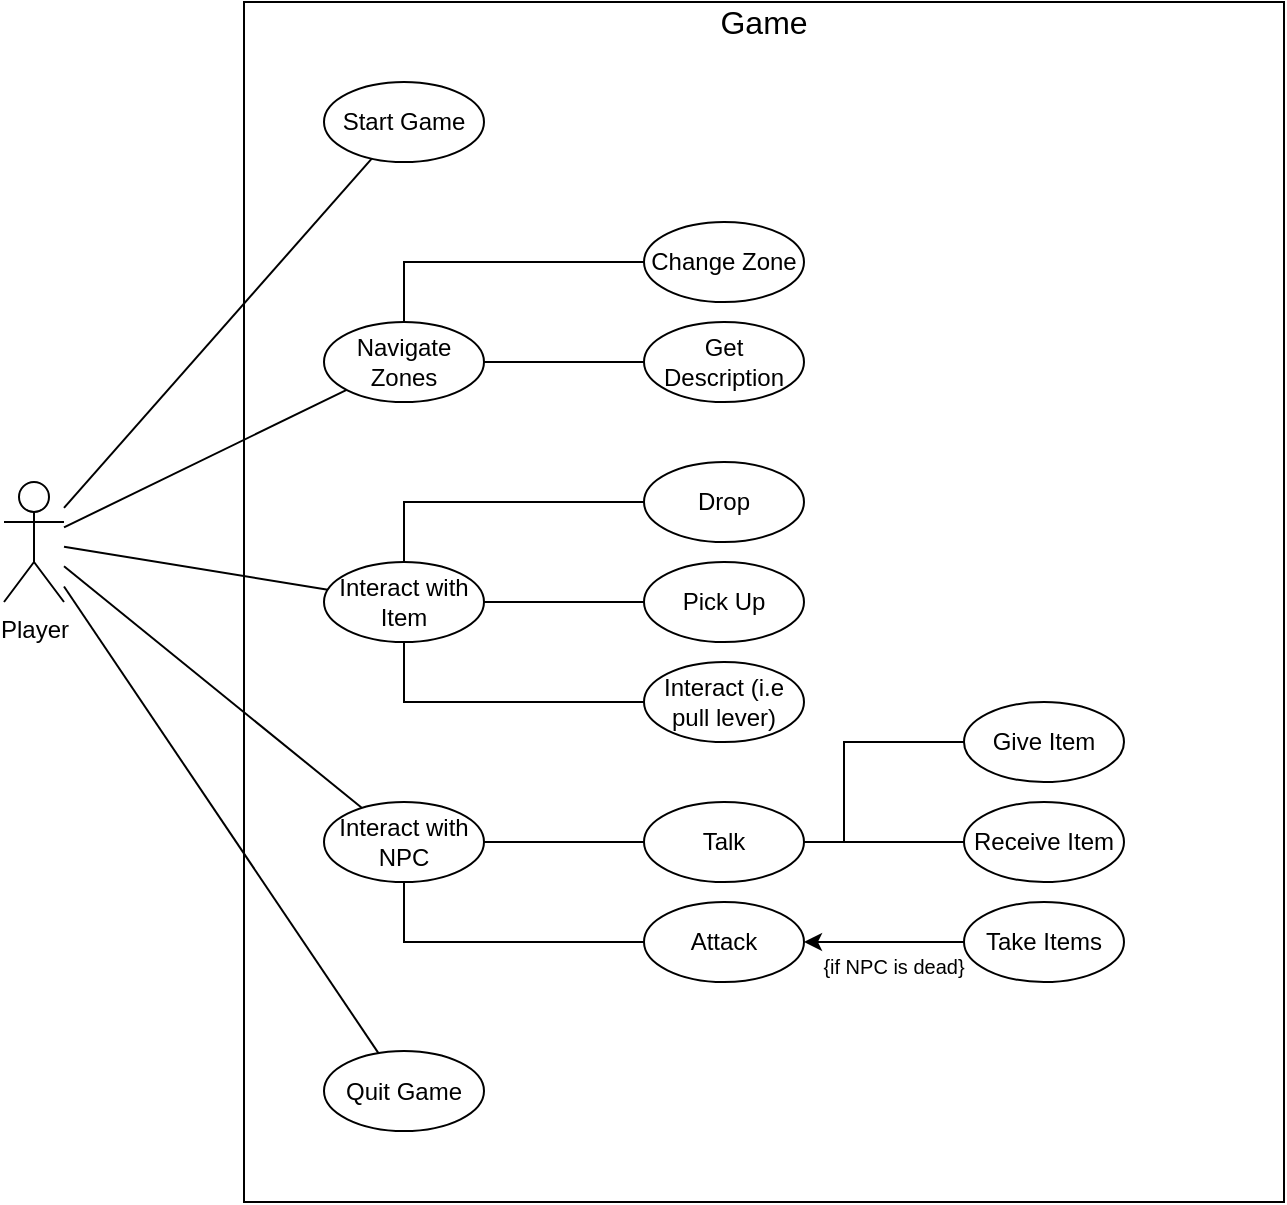 <mxfile version="12.6.5" type="github" pages="3">
  <diagram id="C5RBs43oDa-KdzZeNtuy" name="Use-Case">
    <mxGraphModel dx="1360" dy="834" grid="1" gridSize="10" guides="1" tooltips="1" connect="1" arrows="1" fold="1" page="1" pageScale="1" pageWidth="827" pageHeight="1169" math="0" shadow="0">
      <root>
        <mxCell id="WIyWlLk6GJQsqaUBKTNV-0"/>
        <mxCell id="WIyWlLk6GJQsqaUBKTNV-1" parent="WIyWlLk6GJQsqaUBKTNV-0"/>
        <mxCell id="GEu1YzyEF7eNZb3y68F2-0" value="Player&lt;br&gt;" style="shape=umlActor;verticalLabelPosition=bottom;labelBackgroundColor=#ffffff;verticalAlign=top;html=1;outlineConnect=0;" parent="WIyWlLk6GJQsqaUBKTNV-1" vertex="1">
          <mxGeometry x="40" y="280" width="30" height="60" as="geometry"/>
        </mxCell>
        <mxCell id="GEu1YzyEF7eNZb3y68F2-1" value="" style="rounded=0;whiteSpace=wrap;html=1;fillColor=none;" parent="WIyWlLk6GJQsqaUBKTNV-1" vertex="1">
          <mxGeometry x="160" y="40" width="520" height="600" as="geometry"/>
        </mxCell>
        <mxCell id="GEu1YzyEF7eNZb3y68F2-2" value="Game" style="text;html=1;strokeColor=none;fillColor=none;align=center;verticalAlign=middle;whiteSpace=wrap;rounded=0;fontSize=16;" parent="WIyWlLk6GJQsqaUBKTNV-1" vertex="1">
          <mxGeometry x="400" y="40" width="40" height="20" as="geometry"/>
        </mxCell>
        <mxCell id="GEu1YzyEF7eNZb3y68F2-3" value="Start Game" style="ellipse;whiteSpace=wrap;html=1;" parent="WIyWlLk6GJQsqaUBKTNV-1" vertex="1">
          <mxGeometry x="200" y="80" width="80" height="40" as="geometry"/>
        </mxCell>
        <mxCell id="GEu1YzyEF7eNZb3y68F2-33" style="edgeStyle=orthogonalEdgeStyle;rounded=0;orthogonalLoop=1;jettySize=auto;html=1;fontSize=16;endArrow=none;endFill=0;" parent="WIyWlLk6GJQsqaUBKTNV-1" source="GEu1YzyEF7eNZb3y68F2-4" target="GEu1YzyEF7eNZb3y68F2-31" edge="1">
          <mxGeometry relative="1" as="geometry">
            <Array as="points">
              <mxPoint x="460" y="460"/>
              <mxPoint x="460" y="410"/>
            </Array>
          </mxGeometry>
        </mxCell>
        <mxCell id="GEu1YzyEF7eNZb3y68F2-35" style="edgeStyle=orthogonalEdgeStyle;rounded=0;orthogonalLoop=1;jettySize=auto;html=1;fontSize=16;endArrow=none;endFill=0;" parent="WIyWlLk6GJQsqaUBKTNV-1" source="GEu1YzyEF7eNZb3y68F2-4" target="GEu1YzyEF7eNZb3y68F2-30" edge="1">
          <mxGeometry relative="1" as="geometry"/>
        </mxCell>
        <mxCell id="GEu1YzyEF7eNZb3y68F2-4" value="Talk" style="ellipse;whiteSpace=wrap;html=1;" parent="WIyWlLk6GJQsqaUBKTNV-1" vertex="1">
          <mxGeometry x="360" y="440" width="80" height="40" as="geometry"/>
        </mxCell>
        <mxCell id="GEu1YzyEF7eNZb3y68F2-16" style="edgeStyle=orthogonalEdgeStyle;rounded=0;orthogonalLoop=1;jettySize=auto;html=1;fontSize=16;endArrow=none;endFill=0;" parent="WIyWlLk6GJQsqaUBKTNV-1" source="GEu1YzyEF7eNZb3y68F2-5" target="GEu1YzyEF7eNZb3y68F2-14" edge="1">
          <mxGeometry relative="1" as="geometry">
            <Array as="points">
              <mxPoint x="240" y="290"/>
            </Array>
          </mxGeometry>
        </mxCell>
        <mxCell id="GEu1YzyEF7eNZb3y68F2-17" style="edgeStyle=orthogonalEdgeStyle;rounded=0;orthogonalLoop=1;jettySize=auto;html=1;fontSize=16;endArrow=none;endFill=0;" parent="WIyWlLk6GJQsqaUBKTNV-1" source="GEu1YzyEF7eNZb3y68F2-5" target="GEu1YzyEF7eNZb3y68F2-13" edge="1">
          <mxGeometry relative="1" as="geometry"/>
        </mxCell>
        <mxCell id="GEu1YzyEF7eNZb3y68F2-18" style="edgeStyle=orthogonalEdgeStyle;rounded=0;orthogonalLoop=1;jettySize=auto;html=1;fontSize=16;endArrow=none;endFill=0;" parent="WIyWlLk6GJQsqaUBKTNV-1" source="GEu1YzyEF7eNZb3y68F2-5" target="GEu1YzyEF7eNZb3y68F2-15" edge="1">
          <mxGeometry relative="1" as="geometry">
            <Array as="points">
              <mxPoint x="240" y="390"/>
            </Array>
          </mxGeometry>
        </mxCell>
        <mxCell id="GEu1YzyEF7eNZb3y68F2-5" value="Interact with Item" style="ellipse;whiteSpace=wrap;html=1;" parent="WIyWlLk6GJQsqaUBKTNV-1" vertex="1">
          <mxGeometry x="200" y="320" width="80" height="40" as="geometry"/>
        </mxCell>
        <mxCell id="GEu1YzyEF7eNZb3y68F2-23" style="edgeStyle=orthogonalEdgeStyle;rounded=0;orthogonalLoop=1;jettySize=auto;html=1;fontSize=16;endArrow=none;endFill=0;" parent="WIyWlLk6GJQsqaUBKTNV-1" source="GEu1YzyEF7eNZb3y68F2-6" target="GEu1YzyEF7eNZb3y68F2-20" edge="1">
          <mxGeometry relative="1" as="geometry">
            <Array as="points">
              <mxPoint x="240" y="170"/>
            </Array>
          </mxGeometry>
        </mxCell>
        <mxCell id="GEu1YzyEF7eNZb3y68F2-24" style="edgeStyle=orthogonalEdgeStyle;rounded=0;orthogonalLoop=1;jettySize=auto;html=1;fontSize=16;endArrow=none;endFill=0;" parent="WIyWlLk6GJQsqaUBKTNV-1" source="GEu1YzyEF7eNZb3y68F2-6" target="GEu1YzyEF7eNZb3y68F2-19" edge="1">
          <mxGeometry relative="1" as="geometry"/>
        </mxCell>
        <mxCell id="GEu1YzyEF7eNZb3y68F2-6" value="Navigate Zones" style="ellipse;whiteSpace=wrap;html=1;" parent="WIyWlLk6GJQsqaUBKTNV-1" vertex="1">
          <mxGeometry x="200" y="200" width="80" height="40" as="geometry"/>
        </mxCell>
        <mxCell id="GEu1YzyEF7eNZb3y68F2-10" style="edgeStyle=orthogonalEdgeStyle;rounded=0;orthogonalLoop=1;jettySize=auto;html=1;fontSize=16;endArrow=none;endFill=0;" parent="WIyWlLk6GJQsqaUBKTNV-1" source="GEu1YzyEF7eNZb3y68F2-7" target="GEu1YzyEF7eNZb3y68F2-9" edge="1">
          <mxGeometry relative="1" as="geometry">
            <Array as="points">
              <mxPoint x="240" y="510"/>
            </Array>
          </mxGeometry>
        </mxCell>
        <mxCell id="GEu1YzyEF7eNZb3y68F2-11" style="edgeStyle=orthogonalEdgeStyle;rounded=0;orthogonalLoop=1;jettySize=auto;html=1;fontSize=16;endArrow=none;endFill=0;" parent="WIyWlLk6GJQsqaUBKTNV-1" source="GEu1YzyEF7eNZb3y68F2-7" target="GEu1YzyEF7eNZb3y68F2-4" edge="1">
          <mxGeometry relative="1" as="geometry"/>
        </mxCell>
        <mxCell id="GEu1YzyEF7eNZb3y68F2-7" value="Interact with NPC" style="ellipse;whiteSpace=wrap;html=1;" parent="WIyWlLk6GJQsqaUBKTNV-1" vertex="1">
          <mxGeometry x="200" y="440" width="80" height="40" as="geometry"/>
        </mxCell>
        <mxCell id="GEu1YzyEF7eNZb3y68F2-8" value="Quit Game" style="ellipse;whiteSpace=wrap;html=1;" parent="WIyWlLk6GJQsqaUBKTNV-1" vertex="1">
          <mxGeometry x="200" y="564.5" width="80" height="40" as="geometry"/>
        </mxCell>
        <mxCell id="GEu1YzyEF7eNZb3y68F2-37" style="edgeStyle=orthogonalEdgeStyle;rounded=0;orthogonalLoop=1;jettySize=auto;html=1;fontSize=16;endArrow=none;endFill=0;startArrow=classic;startFill=1;" parent="WIyWlLk6GJQsqaUBKTNV-1" source="GEu1YzyEF7eNZb3y68F2-9" target="GEu1YzyEF7eNZb3y68F2-36" edge="1">
          <mxGeometry relative="1" as="geometry"/>
        </mxCell>
        <mxCell id="GEu1YzyEF7eNZb3y68F2-9" value="Attack" style="ellipse;whiteSpace=wrap;html=1;" parent="WIyWlLk6GJQsqaUBKTNV-1" vertex="1">
          <mxGeometry x="360" y="490" width="80" height="40" as="geometry"/>
        </mxCell>
        <mxCell id="GEu1YzyEF7eNZb3y68F2-13" value="Pick Up" style="ellipse;whiteSpace=wrap;html=1;" parent="WIyWlLk6GJQsqaUBKTNV-1" vertex="1">
          <mxGeometry x="360" y="320" width="80" height="40" as="geometry"/>
        </mxCell>
        <mxCell id="GEu1YzyEF7eNZb3y68F2-14" value="Drop" style="ellipse;whiteSpace=wrap;html=1;" parent="WIyWlLk6GJQsqaUBKTNV-1" vertex="1">
          <mxGeometry x="360" y="270" width="80" height="40" as="geometry"/>
        </mxCell>
        <mxCell id="GEu1YzyEF7eNZb3y68F2-15" value="Interact (i.e pull lever)" style="ellipse;whiteSpace=wrap;html=1;" parent="WIyWlLk6GJQsqaUBKTNV-1" vertex="1">
          <mxGeometry x="360" y="370" width="80" height="40" as="geometry"/>
        </mxCell>
        <mxCell id="GEu1YzyEF7eNZb3y68F2-19" value="Get Description" style="ellipse;whiteSpace=wrap;html=1;" parent="WIyWlLk6GJQsqaUBKTNV-1" vertex="1">
          <mxGeometry x="360" y="200" width="80" height="40" as="geometry"/>
        </mxCell>
        <mxCell id="GEu1YzyEF7eNZb3y68F2-20" value="Change Zone" style="ellipse;whiteSpace=wrap;html=1;" parent="WIyWlLk6GJQsqaUBKTNV-1" vertex="1">
          <mxGeometry x="360" y="150" width="80" height="40" as="geometry"/>
        </mxCell>
        <mxCell id="GEu1YzyEF7eNZb3y68F2-25" value="" style="endArrow=none;html=1;fontSize=16;endFill=0;" parent="WIyWlLk6GJQsqaUBKTNV-1" source="GEu1YzyEF7eNZb3y68F2-0" target="GEu1YzyEF7eNZb3y68F2-6" edge="1">
          <mxGeometry width="50" height="50" relative="1" as="geometry">
            <mxPoint x="40" y="710" as="sourcePoint"/>
            <mxPoint x="90" y="660" as="targetPoint"/>
          </mxGeometry>
        </mxCell>
        <mxCell id="GEu1YzyEF7eNZb3y68F2-26" value="" style="endArrow=none;html=1;fontSize=16;endFill=0;" parent="WIyWlLk6GJQsqaUBKTNV-1" source="GEu1YzyEF7eNZb3y68F2-0" target="GEu1YzyEF7eNZb3y68F2-5" edge="1">
          <mxGeometry width="50" height="50" relative="1" as="geometry">
            <mxPoint x="80" y="312.703" as="sourcePoint"/>
            <mxPoint x="221.331" y="243.947" as="targetPoint"/>
          </mxGeometry>
        </mxCell>
        <mxCell id="GEu1YzyEF7eNZb3y68F2-27" value="" style="endArrow=none;html=1;fontSize=16;endFill=0;" parent="WIyWlLk6GJQsqaUBKTNV-1" source="GEu1YzyEF7eNZb3y68F2-0" target="GEu1YzyEF7eNZb3y68F2-7" edge="1">
          <mxGeometry width="50" height="50" relative="1" as="geometry">
            <mxPoint x="80" y="322.432" as="sourcePoint"/>
            <mxPoint x="211.951" y="343.83" as="targetPoint"/>
          </mxGeometry>
        </mxCell>
        <mxCell id="GEu1YzyEF7eNZb3y68F2-28" value="" style="endArrow=none;html=1;fontSize=16;endFill=0;" parent="WIyWlLk6GJQsqaUBKTNV-1" source="GEu1YzyEF7eNZb3y68F2-0" target="GEu1YzyEF7eNZb3y68F2-8" edge="1">
          <mxGeometry width="50" height="50" relative="1" as="geometry">
            <mxPoint x="80" y="332.162" as="sourcePoint"/>
            <mxPoint x="229.004" y="452.977" as="targetPoint"/>
          </mxGeometry>
        </mxCell>
        <mxCell id="GEu1YzyEF7eNZb3y68F2-29" value="" style="endArrow=none;html=1;fontSize=16;endFill=0;" parent="WIyWlLk6GJQsqaUBKTNV-1" source="GEu1YzyEF7eNZb3y68F2-0" target="GEu1YzyEF7eNZb3y68F2-3" edge="1">
          <mxGeometry width="50" height="50" relative="1" as="geometry">
            <mxPoint x="80" y="312.703" as="sourcePoint"/>
            <mxPoint x="221.331" y="243.947" as="targetPoint"/>
          </mxGeometry>
        </mxCell>
        <mxCell id="GEu1YzyEF7eNZb3y68F2-30" value="Receive Item" style="ellipse;whiteSpace=wrap;html=1;" parent="WIyWlLk6GJQsqaUBKTNV-1" vertex="1">
          <mxGeometry x="520" y="440" width="80" height="40" as="geometry"/>
        </mxCell>
        <mxCell id="GEu1YzyEF7eNZb3y68F2-31" value="Give Item" style="ellipse;whiteSpace=wrap;html=1;" parent="WIyWlLk6GJQsqaUBKTNV-1" vertex="1">
          <mxGeometry x="520" y="390" width="80" height="40" as="geometry"/>
        </mxCell>
        <mxCell id="GEu1YzyEF7eNZb3y68F2-36" value="Take Items" style="ellipse;whiteSpace=wrap;html=1;" parent="WIyWlLk6GJQsqaUBKTNV-1" vertex="1">
          <mxGeometry x="520" y="490" width="80" height="40" as="geometry"/>
        </mxCell>
        <mxCell id="GEu1YzyEF7eNZb3y68F2-39" value="&lt;font style=&quot;font-size: 10px&quot;&gt;{if NPC is dead}&lt;/font&gt;" style="text;html=1;strokeColor=none;fillColor=none;align=center;verticalAlign=middle;whiteSpace=wrap;rounded=0;fontSize=16;" parent="WIyWlLk6GJQsqaUBKTNV-1" vertex="1">
          <mxGeometry x="440" y="510" width="90" height="20" as="geometry"/>
        </mxCell>
      </root>
    </mxGraphModel>
  </diagram>
  <diagram id="GwbcWE0pJz1I2yfuWP34" name="Classes">
    <mxGraphModel dx="1360" dy="834" grid="1" gridSize="10" guides="1" tooltips="1" connect="1" arrows="1" fold="1" page="1" pageScale="1" pageWidth="827" pageHeight="1169" math="0" shadow="0">
      <root>
        <mxCell id="33f51LMxNeRnr3U8Xyu7-0"/>
        <mxCell id="33f51LMxNeRnr3U8Xyu7-1" parent="33f51LMxNeRnr3U8Xyu7-0"/>
        <mxCell id="33f51LMxNeRnr3U8Xyu7-2" value="Room" style="swimlane;fontStyle=1;align=center;verticalAlign=top;childLayout=stackLayout;horizontal=1;startSize=26;horizontalStack=0;resizeParent=1;resizeParentMax=0;resizeLast=0;collapsible=1;marginBottom=0;" parent="33f51LMxNeRnr3U8Xyu7-1" vertex="1">
          <mxGeometry x="40" y="40" width="200" height="174" as="geometry"/>
        </mxCell>
        <mxCell id="33f51LMxNeRnr3U8Xyu7-3" value="- description: String" style="text;strokeColor=none;fillColor=none;align=left;verticalAlign=top;spacingLeft=4;spacingRight=4;overflow=hidden;rotatable=0;points=[[0,0.5],[1,0.5]];portConstraint=eastwest;" parent="33f51LMxNeRnr3U8Xyu7-2" vertex="1">
          <mxGeometry y="26" width="200" height="26" as="geometry"/>
        </mxCell>
        <mxCell id="WTVUFNk9b9uKBOj6KeZF-4" value="- characters: List&lt;Character&gt;" style="text;strokeColor=none;fillColor=none;align=left;verticalAlign=top;spacingLeft=4;spacingRight=4;overflow=hidden;rotatable=0;points=[[0,0.5],[1,0.5]];portConstraint=eastwest;" parent="33f51LMxNeRnr3U8Xyu7-2" vertex="1">
          <mxGeometry y="52" width="200" height="26" as="geometry"/>
        </mxCell>
        <mxCell id="WTVUFNk9b9uKBOj6KeZF-5" value="- items: List&lt;Item&gt;" style="text;strokeColor=none;fillColor=none;align=left;verticalAlign=top;spacingLeft=4;spacingRight=4;overflow=hidden;rotatable=0;points=[[0,0.5],[1,0.5]];portConstraint=eastwest;" parent="33f51LMxNeRnr3U8Xyu7-2" vertex="1">
          <mxGeometry y="78" width="200" height="26" as="geometry"/>
        </mxCell>
        <mxCell id="WTVUFNk9b9uKBOj6KeZF-2" value="- exits: Dictionary&lt;String,&#xa;SkillCheckPlacer&lt;Room&gt;&gt;" style="text;strokeColor=none;fillColor=none;align=left;verticalAlign=top;spacingLeft=4;spacingRight=4;overflow=hidden;rotatable=0;points=[[0,0.5],[1,0.5]];portConstraint=eastwest;" parent="33f51LMxNeRnr3U8Xyu7-2" vertex="1">
          <mxGeometry y="104" width="200" height="36" as="geometry"/>
        </mxCell>
        <mxCell id="33f51LMxNeRnr3U8Xyu7-4" value="" style="line;strokeWidth=1;fillColor=none;align=left;verticalAlign=middle;spacingTop=-1;spacingLeft=3;spacingRight=3;rotatable=0;labelPosition=right;points=[];portConstraint=eastwest;" parent="33f51LMxNeRnr3U8Xyu7-2" vertex="1">
          <mxGeometry y="140" width="200" height="8" as="geometry"/>
        </mxCell>
        <mxCell id="33f51LMxNeRnr3U8Xyu7-5" value="+ show(): void" style="text;strokeColor=none;fillColor=none;align=left;verticalAlign=top;spacingLeft=4;spacingRight=4;overflow=hidden;rotatable=0;points=[[0,0.5],[1,0.5]];portConstraint=eastwest;" parent="33f51LMxNeRnr3U8Xyu7-2" vertex="1">
          <mxGeometry y="148" width="200" height="26" as="geometry"/>
        </mxCell>
        <mxCell id="33f51LMxNeRnr3U8Xyu7-6" value="Character" style="swimlane;fontStyle=1;align=center;verticalAlign=top;childLayout=stackLayout;horizontal=1;startSize=26;horizontalStack=0;resizeParent=1;resizeParentMax=0;resizeLast=0;collapsible=1;marginBottom=0;" parent="33f51LMxNeRnr3U8Xyu7-1" vertex="1">
          <mxGeometry x="280" y="40" width="200" height="216" as="geometry"/>
        </mxCell>
        <mxCell id="WTVUFNk9b9uKBOj6KeZF-1" value="- name: String" style="text;strokeColor=none;fillColor=none;align=left;verticalAlign=top;spacingLeft=4;spacingRight=4;overflow=hidden;rotatable=0;points=[[0,0.5],[1,0.5]];portConstraint=eastwest;" parent="33f51LMxNeRnr3U8Xyu7-6" vertex="1">
          <mxGeometry y="26" width="200" height="26" as="geometry"/>
        </mxCell>
        <mxCell id="33f51LMxNeRnr3U8Xyu7-7" value="- description: String" style="text;strokeColor=none;fillColor=none;align=left;verticalAlign=top;spacingLeft=4;spacingRight=4;overflow=hidden;rotatable=0;points=[[0,0.5],[1,0.5]];portConstraint=eastwest;" parent="33f51LMxNeRnr3U8Xyu7-6" vertex="1">
          <mxGeometry y="52" width="200" height="26" as="geometry"/>
        </mxCell>
        <mxCell id="WTVUFNk9b9uKBOj6KeZF-3" value="- currentRoom: Room" style="text;strokeColor=none;fillColor=none;align=left;verticalAlign=top;spacingLeft=4;spacingRight=4;overflow=hidden;rotatable=0;points=[[0,0.5],[1,0.5]];portConstraint=eastwest;" parent="33f51LMxNeRnr3U8Xyu7-6" vertex="1">
          <mxGeometry y="78" width="200" height="26" as="geometry"/>
        </mxCell>
        <mxCell id="FLVpUJsoscg-PWj0qpJr-0" value="- inventory: List&lt;Item&gt;" style="text;strokeColor=none;fillColor=none;align=left;verticalAlign=top;spacingLeft=4;spacingRight=4;overflow=hidden;rotatable=0;points=[[0,0.5],[1,0.5]];portConstraint=eastwest;" parent="33f51LMxNeRnr3U8Xyu7-6" vertex="1">
          <mxGeometry y="104" width="200" height="26" as="geometry"/>
        </mxCell>
        <mxCell id="33f51LMxNeRnr3U8Xyu7-8" value="" style="line;strokeWidth=1;fillColor=none;align=left;verticalAlign=middle;spacingTop=-1;spacingLeft=3;spacingRight=3;rotatable=0;labelPosition=right;points=[];portConstraint=eastwest;" parent="33f51LMxNeRnr3U8Xyu7-6" vertex="1">
          <mxGeometry y="130" width="200" height="8" as="geometry"/>
        </mxCell>
        <mxCell id="SQ5E9fKJsjjnGH3ZogRJ-5" value="+ show(): void" style="text;strokeColor=none;fillColor=none;align=left;verticalAlign=top;spacingLeft=4;spacingRight=4;overflow=hidden;rotatable=0;points=[[0,0.5],[1,0.5]];portConstraint=eastwest;" parent="33f51LMxNeRnr3U8Xyu7-6" vertex="1">
          <mxGeometry y="138" width="200" height="26" as="geometry"/>
        </mxCell>
        <mxCell id="33f51LMxNeRnr3U8Xyu7-9" value="+ move(): void" style="text;strokeColor=none;fillColor=none;align=left;verticalAlign=top;spacingLeft=4;spacingRight=4;overflow=hidden;rotatable=0;points=[[0,0.5],[1,0.5]];portConstraint=eastwest;" parent="33f51LMxNeRnr3U8Xyu7-6" vertex="1">
          <mxGeometry y="164" width="200" height="26" as="geometry"/>
        </mxCell>
        <mxCell id="tQlpxftsyER0sdIfuciN-1" value="+ attack(): void" style="text;strokeColor=none;fillColor=none;align=left;verticalAlign=top;spacingLeft=4;spacingRight=4;overflow=hidden;rotatable=0;points=[[0,0.5],[1,0.5]];portConstraint=eastwest;fontSize=12;" vertex="1" parent="33f51LMxNeRnr3U8Xyu7-6">
          <mxGeometry y="190" width="200" height="26" as="geometry"/>
        </mxCell>
        <mxCell id="33f51LMxNeRnr3U8Xyu7-14" style="edgeStyle=orthogonalEdgeStyle;rounded=0;orthogonalLoop=1;jettySize=auto;html=1;endArrow=block;endFill=0;strokeWidth=1;endSize=10;" parent="33f51LMxNeRnr3U8Xyu7-1" source="33f51LMxNeRnr3U8Xyu7-10" target="33f51LMxNeRnr3U8Xyu7-6" edge="1">
          <mxGeometry relative="1" as="geometry"/>
        </mxCell>
        <mxCell id="33f51LMxNeRnr3U8Xyu7-10" value="NPC" style="swimlane;fontStyle=1;align=center;verticalAlign=top;childLayout=stackLayout;horizontal=1;startSize=26;horizontalStack=0;resizeParent=1;resizeParentMax=0;resizeLast=0;collapsible=1;marginBottom=0;" parent="33f51LMxNeRnr3U8Xyu7-1" vertex="1">
          <mxGeometry x="280" y="320" width="200" height="86" as="geometry"/>
        </mxCell>
        <mxCell id="33f51LMxNeRnr3U8Xyu7-11" value="- dialogue: DialogueNode" style="text;strokeColor=none;fillColor=none;align=left;verticalAlign=top;spacingLeft=4;spacingRight=4;overflow=hidden;rotatable=0;points=[[0,0.5],[1,0.5]];portConstraint=eastwest;" parent="33f51LMxNeRnr3U8Xyu7-10" vertex="1">
          <mxGeometry y="26" width="200" height="26" as="geometry"/>
        </mxCell>
        <mxCell id="33f51LMxNeRnr3U8Xyu7-12" value="" style="line;strokeWidth=1;fillColor=none;align=left;verticalAlign=middle;spacingTop=-1;spacingLeft=3;spacingRight=3;rotatable=0;labelPosition=right;points=[];portConstraint=eastwest;" parent="33f51LMxNeRnr3U8Xyu7-10" vertex="1">
          <mxGeometry y="52" width="200" height="8" as="geometry"/>
        </mxCell>
        <mxCell id="33f51LMxNeRnr3U8Xyu7-13" value="-" style="text;strokeColor=none;fillColor=none;align=left;verticalAlign=top;spacingLeft=4;spacingRight=4;overflow=hidden;rotatable=0;points=[[0,0.5],[1,0.5]];portConstraint=eastwest;" parent="33f51LMxNeRnr3U8Xyu7-10" vertex="1">
          <mxGeometry y="60" width="200" height="26" as="geometry"/>
        </mxCell>
        <mxCell id="WTVUFNk9b9uKBOj6KeZF-6" value=" Item" style="swimlane;fontStyle=1;align=center;verticalAlign=top;childLayout=stackLayout;horizontal=1;startSize=26;horizontalStack=0;resizeParent=1;resizeParentMax=0;resizeLast=0;collapsible=1;marginBottom=0;" parent="33f51LMxNeRnr3U8Xyu7-1" vertex="1">
          <mxGeometry x="520" y="40" width="200" height="52" as="geometry"/>
        </mxCell>
        <mxCell id="WTVUFNk9b9uKBOj6KeZF-7" value="- name: String" style="text;strokeColor=none;fillColor=none;align=left;verticalAlign=top;spacingLeft=4;spacingRight=4;overflow=hidden;rotatable=0;points=[[0,0.5],[1,0.5]];portConstraint=eastwest;" parent="WTVUFNk9b9uKBOj6KeZF-6" vertex="1">
          <mxGeometry y="26" width="200" height="26" as="geometry"/>
        </mxCell>
        <mxCell id="SQ5E9fKJsjjnGH3ZogRJ-0" value="DialogueNode" style="swimlane;fontStyle=1;align=center;verticalAlign=top;childLayout=stackLayout;horizontal=1;startSize=26;horizontalStack=0;resizeParent=1;resizeParentMax=0;resizeLast=0;collapsible=1;marginBottom=0;" parent="33f51LMxNeRnr3U8Xyu7-1" vertex="1">
          <mxGeometry x="760" y="40" width="200" height="124" as="geometry"/>
        </mxCell>
        <mxCell id="SQ5E9fKJsjjnGH3ZogRJ-1" value="- text: String" style="text;strokeColor=none;fillColor=none;align=left;verticalAlign=top;spacingLeft=4;spacingRight=4;overflow=hidden;rotatable=0;points=[[0,0.5],[1,0.5]];portConstraint=eastwest;" parent="SQ5E9fKJsjjnGH3ZogRJ-0" vertex="1">
          <mxGeometry y="26" width="200" height="26" as="geometry"/>
        </mxCell>
        <mxCell id="SQ5E9fKJsjjnGH3ZogRJ-4" value="- answers: Dictionary&lt;String, &#xa;SkillCheckPlacer&lt;DialogueNode&gt;&gt;" style="text;strokeColor=none;fillColor=none;align=left;verticalAlign=top;spacingLeft=4;spacingRight=4;overflow=hidden;rotatable=0;points=[[0,0.5],[1,0.5]];portConstraint=eastwest;" parent="SQ5E9fKJsjjnGH3ZogRJ-0" vertex="1">
          <mxGeometry y="52" width="200" height="38" as="geometry"/>
        </mxCell>
        <mxCell id="SQ5E9fKJsjjnGH3ZogRJ-2" value="" style="line;strokeWidth=1;fillColor=none;align=left;verticalAlign=middle;spacingTop=-1;spacingLeft=3;spacingRight=3;rotatable=0;labelPosition=right;points=[];portConstraint=eastwest;" parent="SQ5E9fKJsjjnGH3ZogRJ-0" vertex="1">
          <mxGeometry y="90" width="200" height="8" as="geometry"/>
        </mxCell>
        <mxCell id="SQ5E9fKJsjjnGH3ZogRJ-3" value="+ show(): void" style="text;strokeColor=none;fillColor=none;align=left;verticalAlign=top;spacingLeft=4;spacingRight=4;overflow=hidden;rotatable=0;points=[[0,0.5],[1,0.5]];portConstraint=eastwest;" parent="SQ5E9fKJsjjnGH3ZogRJ-0" vertex="1">
          <mxGeometry y="98" width="200" height="26" as="geometry"/>
        </mxCell>
        <mxCell id="SQ5E9fKJsjjnGH3ZogRJ-7" value="&lt;&lt;interface&gt;&gt;&#xa;ISkillCheck" style="swimlane;fontStyle=1;align=center;verticalAlign=top;childLayout=stackLayout;horizontal=1;startSize=39;horizontalStack=0;resizeParent=1;resizeParentMax=0;resizeLast=0;collapsible=1;marginBottom=0;" parent="33f51LMxNeRnr3U8Xyu7-1" vertex="1">
          <mxGeometry x="520" y="480" width="200" height="97" as="geometry"/>
        </mxCell>
        <mxCell id="SQ5E9fKJsjjnGH3ZogRJ-8" value="- skill: String" style="text;strokeColor=none;fillColor=none;align=left;verticalAlign=top;spacingLeft=4;spacingRight=4;overflow=hidden;rotatable=0;points=[[0,0.5],[1,0.5]];portConstraint=eastwest;" parent="SQ5E9fKJsjjnGH3ZogRJ-7" vertex="1">
          <mxGeometry y="39" width="200" height="24" as="geometry"/>
        </mxCell>
        <mxCell id="SQ5E9fKJsjjnGH3ZogRJ-9" value="" style="line;strokeWidth=1;fillColor=none;align=left;verticalAlign=middle;spacingTop=-1;spacingLeft=3;spacingRight=3;rotatable=0;labelPosition=right;points=[];portConstraint=eastwest;" parent="SQ5E9fKJsjjnGH3ZogRJ-7" vertex="1">
          <mxGeometry y="63" width="200" height="8" as="geometry"/>
        </mxCell>
        <mxCell id="SQ5E9fKJsjjnGH3ZogRJ-10" value="+ resolve(): Bool" style="text;strokeColor=none;fillColor=none;align=left;verticalAlign=top;spacingLeft=4;spacingRight=4;overflow=hidden;rotatable=0;points=[[0,0.5],[1,0.5]];portConstraint=eastwest;" parent="SQ5E9fKJsjjnGH3ZogRJ-7" vertex="1">
          <mxGeometry y="71" width="200" height="26" as="geometry"/>
        </mxCell>
        <mxCell id="SQ5E9fKJsjjnGH3ZogRJ-11" value="&lt;&lt;struct&gt;&gt;&#xa;SkillCheckPlacer&lt;T&gt;" style="swimlane;fontStyle=1;align=center;verticalAlign=top;childLayout=stackLayout;horizontal=1;startSize=38;horizontalStack=0;resizeParent=1;resizeParentMax=0;resizeLast=0;collapsible=1;marginBottom=0;" parent="33f51LMxNeRnr3U8Xyu7-1" vertex="1">
          <mxGeometry x="280" y="480" width="200" height="90" as="geometry"/>
        </mxCell>
        <mxCell id="SQ5E9fKJsjjnGH3ZogRJ-12" value="+ place: T" style="text;strokeColor=none;fillColor=none;align=left;verticalAlign=top;spacingLeft=4;spacingRight=4;overflow=hidden;rotatable=0;points=[[0,0.5],[1,0.5]];portConstraint=eastwest;" parent="SQ5E9fKJsjjnGH3ZogRJ-11" vertex="1">
          <mxGeometry y="38" width="200" height="26" as="geometry"/>
        </mxCell>
        <mxCell id="SQ5E9fKJsjjnGH3ZogRJ-15" value="+ skillCheck: ISkillCheck" style="text;strokeColor=none;fillColor=none;align=left;verticalAlign=top;spacingLeft=4;spacingRight=4;overflow=hidden;rotatable=0;points=[[0,0.5],[1,0.5]];portConstraint=eastwest;" parent="SQ5E9fKJsjjnGH3ZogRJ-11" vertex="1">
          <mxGeometry y="64" width="200" height="26" as="geometry"/>
        </mxCell>
      </root>
    </mxGraphModel>
  </diagram>
  <diagram id="iVmedgmoXUwfqzvKgUCb" name="Activities">
    <mxGraphModel dx="1360" dy="834" grid="1" gridSize="10" guides="1" tooltips="1" connect="1" arrows="1" fold="1" page="1" pageScale="1" pageWidth="827" pageHeight="1169" math="0" shadow="0">
      <root>
        <mxCell id="qI_F97sDJoIzJ8Fcwjjt-0"/>
        <mxCell id="qI_F97sDJoIzJ8Fcwjjt-1" parent="qI_F97sDJoIzJ8Fcwjjt-0"/>
        <mxCell id="8EFpMuq1cpKkFvQHzwaM-18" value="" style="rounded=0;whiteSpace=wrap;html=1;fillColor=none;fontSize=12;" vertex="1" parent="qI_F97sDJoIzJ8Fcwjjt-1">
          <mxGeometry x="60" y="380" width="720" height="810" as="geometry"/>
        </mxCell>
        <mxCell id="NXViFqLxGMdbV16NTgtc-21" value="" style="rounded=0;whiteSpace=wrap;html=1;fillColor=none;fontSize=12;" vertex="1" parent="qI_F97sDJoIzJ8Fcwjjt-1">
          <mxGeometry x="60" y="20" width="720" height="270" as="geometry"/>
        </mxCell>
        <mxCell id="qI_F97sDJoIzJ8Fcwjjt-2" value="&lt;b&gt;Main()&lt;/b&gt;" style="text;html=1;strokeColor=none;fillColor=none;align=center;verticalAlign=middle;whiteSpace=wrap;rounded=0;fontSize=16;" vertex="1" parent="qI_F97sDJoIzJ8Fcwjjt-1">
          <mxGeometry x="60" y="80" width="80" height="40" as="geometry"/>
        </mxCell>
        <mxCell id="NXViFqLxGMdbV16NTgtc-23" style="edgeStyle=none;rounded=0;orthogonalLoop=1;jettySize=auto;html=1;endArrow=classic;endFill=1;fontSize=12;" edge="1" parent="qI_F97sDJoIzJ8Fcwjjt-1" source="qI_F97sDJoIzJ8Fcwjjt-3" target="NXViFqLxGMdbV16NTgtc-17">
          <mxGeometry relative="1" as="geometry"/>
        </mxCell>
        <mxCell id="qI_F97sDJoIzJ8Fcwjjt-3" value="" style="ellipse;html=1;shape=startState;fillColor=#000000;strokeColor=#ff0000;fontSize=16;" vertex="1" parent="qI_F97sDJoIzJ8Fcwjjt-1">
          <mxGeometry x="80" y="120" width="40" height="40" as="geometry"/>
        </mxCell>
        <mxCell id="qI_F97sDJoIzJ8Fcwjjt-9" style="rounded=0;orthogonalLoop=1;jettySize=auto;html=1;exitX=1;exitY=0;exitDx=0;exitDy=0;entryX=0;entryY=0.5;entryDx=0;entryDy=0;entryPerimeter=0;fontSize=11;endArrow=none;endFill=0;dashed=1;" edge="1" parent="qI_F97sDJoIzJ8Fcwjjt-1" source="qI_F97sDJoIzJ8Fcwjjt-5" target="qI_F97sDJoIzJ8Fcwjjt-7">
          <mxGeometry relative="1" as="geometry"/>
        </mxCell>
        <mxCell id="qI_F97sDJoIzJ8Fcwjjt-15" style="edgeStyle=none;rounded=0;orthogonalLoop=1;jettySize=auto;html=1;endArrow=classic;endFill=1;fontSize=11;" edge="1" parent="qI_F97sDJoIzJ8Fcwjjt-1" source="qI_F97sDJoIzJ8Fcwjjt-5" target="qI_F97sDJoIzJ8Fcwjjt-13">
          <mxGeometry relative="1" as="geometry"/>
        </mxCell>
        <mxCell id="qI_F97sDJoIzJ8Fcwjjt-5" value="&lt;font style=&quot;font-size: 12px;&quot;&gt;Show Main Menu&lt;/font&gt;" style="rounded=1;whiteSpace=wrap;html=1;fontSize=12;" vertex="1" parent="qI_F97sDJoIzJ8Fcwjjt-1">
          <mxGeometry x="240" y="120" width="80" height="40" as="geometry"/>
        </mxCell>
        <mxCell id="NXViFqLxGMdbV16NTgtc-2" style="edgeStyle=none;rounded=0;orthogonalLoop=1;jettySize=auto;html=1;endArrow=classic;endFill=1;fontSize=12;" edge="1" parent="qI_F97sDJoIzJ8Fcwjjt-1" source="qI_F97sDJoIzJ8Fcwjjt-6" target="NXViFqLxGMdbV16NTgtc-1">
          <mxGeometry relative="1" as="geometry"/>
        </mxCell>
        <mxCell id="qI_F97sDJoIzJ8Fcwjjt-6" value="LoadGameFile &lt;b style=&quot;font-size: 12px;&quot;&gt;rh&lt;/b&gt;" style="rounded=1;whiteSpace=wrap;html=1;fontSize=12;" vertex="1" parent="qI_F97sDJoIzJ8Fcwjjt-1">
          <mxGeometry x="580" y="200" width="80" height="40" as="geometry"/>
        </mxCell>
        <mxCell id="qI_F97sDJoIzJ8Fcwjjt-7" value="Main Menu&lt;br style=&quot;font-size: 12px&quot;&gt;1. Play Game&lt;br style=&quot;font-size: 12px&quot;&gt;2. How to Play&lt;br&gt;3. Exit" style="shape=note;whiteSpace=wrap;html=1;size=14;verticalAlign=top;align=left;spacingTop=-6;fontSize=12;" vertex="1" parent="qI_F97sDJoIzJ8Fcwjjt-1">
          <mxGeometry x="180" y="200" width="100" height="60" as="geometry"/>
        </mxCell>
        <mxCell id="qI_F97sDJoIzJ8Fcwjjt-21" style="edgeStyle=none;rounded=0;orthogonalLoop=1;jettySize=auto;html=1;endArrow=classic;endFill=1;fontSize=11;" edge="1" parent="qI_F97sDJoIzJ8Fcwjjt-1" source="qI_F97sDJoIzJ8Fcwjjt-10" target="qI_F97sDJoIzJ8Fcwjjt-20">
          <mxGeometry relative="1" as="geometry"/>
        </mxCell>
        <mxCell id="qI_F97sDJoIzJ8Fcwjjt-22" value="[3]" style="text;html=1;align=center;verticalAlign=middle;resizable=0;points=[];labelBackgroundColor=#ffffff;fontSize=12;" vertex="1" connectable="0" parent="qI_F97sDJoIzJ8Fcwjjt-21">
          <mxGeometry x="0.3" y="-2" relative="1" as="geometry">
            <mxPoint x="-12" y="-2" as="offset"/>
          </mxGeometry>
        </mxCell>
        <mxCell id="NXViFqLxGMdbV16NTgtc-13" style="edgeStyle=none;rounded=0;orthogonalLoop=1;jettySize=auto;html=1;endArrow=classic;endFill=1;fontSize=12;" edge="1" parent="qI_F97sDJoIzJ8Fcwjjt-1" source="qI_F97sDJoIzJ8Fcwjjt-10" target="qI_F97sDJoIzJ8Fcwjjt-6">
          <mxGeometry relative="1" as="geometry"/>
        </mxCell>
        <mxCell id="NXViFqLxGMdbV16NTgtc-14" value="[1]" style="text;html=1;align=center;verticalAlign=middle;resizable=0;points=[];labelBackgroundColor=#ffffff;fontSize=12;" vertex="1" connectable="0" parent="NXViFqLxGMdbV16NTgtc-13">
          <mxGeometry x="0.429" relative="1" as="geometry">
            <mxPoint y="-19" as="offset"/>
          </mxGeometry>
        </mxCell>
        <mxCell id="NXViFqLxGMdbV16NTgtc-16" style="edgeStyle=none;rounded=0;orthogonalLoop=1;jettySize=auto;html=1;endArrow=classic;endFill=1;fontSize=12;" edge="1" parent="qI_F97sDJoIzJ8Fcwjjt-1" source="qI_F97sDJoIzJ8Fcwjjt-10" target="NXViFqLxGMdbV16NTgtc-15">
          <mxGeometry relative="1" as="geometry"/>
        </mxCell>
        <mxCell id="NXViFqLxGMdbV16NTgtc-20" value="[2]" style="text;html=1;align=center;verticalAlign=middle;resizable=0;points=[];labelBackgroundColor=#ffffff;fontSize=12;" vertex="1" connectable="0" parent="NXViFqLxGMdbV16NTgtc-16">
          <mxGeometry x="-0.222" y="1" relative="1" as="geometry">
            <mxPoint as="offset"/>
          </mxGeometry>
        </mxCell>
        <mxCell id="qI_F97sDJoIzJ8Fcwjjt-10" value="" style="rhombus;whiteSpace=wrap;html=1;fontSize=11;" vertex="1" parent="qI_F97sDJoIzJ8Fcwjjt-1">
          <mxGeometry x="600" y="120" width="40" height="40" as="geometry"/>
        </mxCell>
        <mxCell id="qI_F97sDJoIzJ8Fcwjjt-17" style="edgeStyle=none;rounded=0;orthogonalLoop=1;jettySize=auto;html=1;endArrow=classic;endFill=1;fontSize=11;" edge="1" parent="qI_F97sDJoIzJ8Fcwjjt-1" source="qI_F97sDJoIzJ8Fcwjjt-13" target="qI_F97sDJoIzJ8Fcwjjt-16">
          <mxGeometry relative="1" as="geometry"/>
        </mxCell>
        <mxCell id="qI_F97sDJoIzJ8Fcwjjt-13" value="Read Player Input" style="rounded=1;whiteSpace=wrap;html=1;fontSize=12;" vertex="1" parent="qI_F97sDJoIzJ8Fcwjjt-1">
          <mxGeometry x="360" y="120" width="80" height="40" as="geometry"/>
        </mxCell>
        <mxCell id="qI_F97sDJoIzJ8Fcwjjt-19" style="edgeStyle=none;rounded=0;orthogonalLoop=1;jettySize=auto;html=1;endArrow=classic;endFill=1;fontSize=11;" edge="1" parent="qI_F97sDJoIzJ8Fcwjjt-1" source="qI_F97sDJoIzJ8Fcwjjt-16" target="qI_F97sDJoIzJ8Fcwjjt-10">
          <mxGeometry relative="1" as="geometry"/>
        </mxCell>
        <mxCell id="qI_F97sDJoIzJ8Fcwjjt-16" value="Input" style="rounded=0;whiteSpace=wrap;html=1;fontSize=12;" vertex="1" parent="qI_F97sDJoIzJ8Fcwjjt-1">
          <mxGeometry x="480" y="120" width="80" height="40" as="geometry"/>
        </mxCell>
        <mxCell id="qI_F97sDJoIzJ8Fcwjjt-20" value="" style="ellipse;html=1;shape=endState;fillColor=#000000;strokeColor=#ff0000;fontSize=11;" vertex="1" parent="qI_F97sDJoIzJ8Fcwjjt-1">
          <mxGeometry x="720" y="120" width="40" height="40" as="geometry"/>
        </mxCell>
        <mxCell id="qI_F97sDJoIzJ8Fcwjjt-26" value="GameLoop&amp;nbsp;&lt;b style=&quot;font-size: 12px;&quot;&gt;rh&lt;/b&gt;" style="rounded=1;whiteSpace=wrap;html=1;fontSize=12;" vertex="1" parent="qI_F97sDJoIzJ8Fcwjjt-1">
          <mxGeometry x="320" y="200" width="80" height="40" as="geometry"/>
        </mxCell>
        <mxCell id="NXViFqLxGMdbV16NTgtc-0" value="&lt;b&gt;GameLoop()&lt;/b&gt;" style="text;html=1;strokeColor=none;fillColor=none;align=center;verticalAlign=middle;whiteSpace=wrap;rounded=0;fontSize=16;" vertex="1" parent="qI_F97sDJoIzJ8Fcwjjt-1">
          <mxGeometry x="80" y="400" width="120" height="40" as="geometry"/>
        </mxCell>
        <mxCell id="NXViFqLxGMdbV16NTgtc-3" style="edgeStyle=none;rounded=0;orthogonalLoop=1;jettySize=auto;html=1;endArrow=classic;endFill=1;fontSize=12;" edge="1" parent="qI_F97sDJoIzJ8Fcwjjt-1" source="NXViFqLxGMdbV16NTgtc-1" target="qI_F97sDJoIzJ8Fcwjjt-26">
          <mxGeometry relative="1" as="geometry"/>
        </mxCell>
        <mxCell id="NXViFqLxGMdbV16NTgtc-1" value="World" style="rounded=0;whiteSpace=wrap;html=1;fillColor=#ffffff;fontSize=12;" vertex="1" parent="qI_F97sDJoIzJ8Fcwjjt-1">
          <mxGeometry x="440" y="200" width="80" height="40" as="geometry"/>
        </mxCell>
        <mxCell id="NXViFqLxGMdbV16NTgtc-29" style="edgeStyle=none;rounded=0;orthogonalLoop=1;jettySize=auto;html=1;endArrow=classic;endFill=1;fontSize=12;" edge="1" parent="qI_F97sDJoIzJ8Fcwjjt-1" source="NXViFqLxGMdbV16NTgtc-4" target="NXViFqLxGMdbV16NTgtc-28">
          <mxGeometry relative="1" as="geometry"/>
        </mxCell>
        <mxCell id="NXViFqLxGMdbV16NTgtc-4" value="World" style="rounded=0;whiteSpace=wrap;html=1;fillColor=#ffffff;fontSize=12;" vertex="1" parent="qI_F97sDJoIzJ8Fcwjjt-1">
          <mxGeometry x="20" y="440" width="80" height="40" as="geometry"/>
        </mxCell>
        <mxCell id="NXViFqLxGMdbV16NTgtc-8" style="edgeStyle=none;rounded=0;orthogonalLoop=1;jettySize=auto;html=1;endArrow=classic;endFill=1;fontSize=12;" edge="1" parent="qI_F97sDJoIzJ8Fcwjjt-1" source="NXViFqLxGMdbV16NTgtc-5" target="NXViFqLxGMdbV16NTgtc-6">
          <mxGeometry relative="1" as="geometry"/>
        </mxCell>
        <mxCell id="NXViFqLxGMdbV16NTgtc-5" value="Get Current Room" style="rounded=1;whiteSpace=wrap;html=1;fillColor=#ffffff;fontSize=12;" vertex="1" parent="qI_F97sDJoIzJ8Fcwjjt-1">
          <mxGeometry x="280" y="440" width="80" height="40" as="geometry"/>
        </mxCell>
        <mxCell id="NXViFqLxGMdbV16NTgtc-42" style="edgeStyle=none;rounded=0;orthogonalLoop=1;jettySize=auto;html=1;endArrow=classic;endFill=1;fontSize=12;" edge="1" parent="qI_F97sDJoIzJ8Fcwjjt-1" source="NXViFqLxGMdbV16NTgtc-6" target="NXViFqLxGMdbV16NTgtc-41">
          <mxGeometry relative="1" as="geometry"/>
        </mxCell>
        <mxCell id="NXViFqLxGMdbV16NTgtc-6" value="Current Room" style="rounded=0;whiteSpace=wrap;html=1;fillColor=#ffffff;fontSize=12;" vertex="1" parent="qI_F97sDJoIzJ8Fcwjjt-1">
          <mxGeometry x="400" y="440" width="80" height="40" as="geometry"/>
        </mxCell>
        <mxCell id="NXViFqLxGMdbV16NTgtc-36" style="edgeStyle=none;rounded=0;orthogonalLoop=1;jettySize=auto;html=1;endArrow=classic;endFill=1;fontSize=12;" edge="1" parent="qI_F97sDJoIzJ8Fcwjjt-1" source="NXViFqLxGMdbV16NTgtc-9" target="NXViFqLxGMdbV16NTgtc-35">
          <mxGeometry relative="1" as="geometry"/>
        </mxCell>
        <mxCell id="NXViFqLxGMdbV16NTgtc-9" value="ShowRoom" style="rounded=1;whiteSpace=wrap;html=1;fillColor=#ffffff;fontSize=12;" vertex="1" parent="qI_F97sDJoIzJ8Fcwjjt-1">
          <mxGeometry x="400" y="600" width="80" height="40" as="geometry"/>
        </mxCell>
        <mxCell id="NXViFqLxGMdbV16NTgtc-19" style="edgeStyle=none;rounded=0;orthogonalLoop=1;jettySize=auto;html=1;endArrow=classic;endFill=1;fontSize=12;" edge="1" parent="qI_F97sDJoIzJ8Fcwjjt-1" source="NXViFqLxGMdbV16NTgtc-15" target="NXViFqLxGMdbV16NTgtc-17">
          <mxGeometry relative="1" as="geometry">
            <Array as="points">
              <mxPoint x="180" y="62"/>
            </Array>
          </mxGeometry>
        </mxCell>
        <mxCell id="NXViFqLxGMdbV16NTgtc-15" value="Show Commands &lt;b&gt;rh&lt;/b&gt;" style="rounded=1;whiteSpace=wrap;html=1;fillColor=#ffffff;fontSize=12;" vertex="1" parent="qI_F97sDJoIzJ8Fcwjjt-1">
          <mxGeometry x="580" y="40" width="80" height="40" as="geometry"/>
        </mxCell>
        <mxCell id="NXViFqLxGMdbV16NTgtc-22" style="edgeStyle=none;rounded=0;orthogonalLoop=1;jettySize=auto;html=1;endArrow=classic;endFill=1;fontSize=12;" edge="1" parent="qI_F97sDJoIzJ8Fcwjjt-1" source="NXViFqLxGMdbV16NTgtc-17" target="qI_F97sDJoIzJ8Fcwjjt-5">
          <mxGeometry relative="1" as="geometry"/>
        </mxCell>
        <mxCell id="NXViFqLxGMdbV16NTgtc-17" value="" style="rhombus;whiteSpace=wrap;html=1;fillColor=none;fontSize=12;" vertex="1" parent="qI_F97sDJoIzJ8Fcwjjt-1">
          <mxGeometry x="160" y="120" width="40" height="40" as="geometry"/>
        </mxCell>
        <mxCell id="NXViFqLxGMdbV16NTgtc-27" style="edgeStyle=none;rounded=0;orthogonalLoop=1;jettySize=auto;html=1;endArrow=classic;endFill=1;fontSize=12;" edge="1" parent="qI_F97sDJoIzJ8Fcwjjt-1" source="NXViFqLxGMdbV16NTgtc-24" target="NXViFqLxGMdbV16NTgtc-25">
          <mxGeometry relative="1" as="geometry"/>
        </mxCell>
        <mxCell id="NXViFqLxGMdbV16NTgtc-24" value="Get Player Input" style="rounded=1;whiteSpace=wrap;html=1;fillColor=#ffffff;fontSize=12;" vertex="1" parent="qI_F97sDJoIzJ8Fcwjjt-1">
          <mxGeometry x="400" y="760" width="80" height="40" as="geometry"/>
        </mxCell>
        <mxCell id="NXViFqLxGMdbV16NTgtc-32" style="edgeStyle=none;rounded=0;orthogonalLoop=1;jettySize=auto;html=1;endArrow=classic;endFill=1;fontSize=12;" edge="1" parent="qI_F97sDJoIzJ8Fcwjjt-1" source="NXViFqLxGMdbV16NTgtc-25" target="NXViFqLxGMdbV16NTgtc-31">
          <mxGeometry relative="1" as="geometry"/>
        </mxCell>
        <mxCell id="NXViFqLxGMdbV16NTgtc-25" value="Input" style="rounded=0;whiteSpace=wrap;html=1;fillColor=#ffffff;fontSize=12;" vertex="1" parent="qI_F97sDJoIzJ8Fcwjjt-1">
          <mxGeometry x="400" y="840" width="80" height="40" as="geometry"/>
        </mxCell>
        <mxCell id="NXViFqLxGMdbV16NTgtc-30" style="edgeStyle=none;rounded=0;orthogonalLoop=1;jettySize=auto;html=1;endArrow=classic;endFill=1;fontSize=12;" edge="1" parent="qI_F97sDJoIzJ8Fcwjjt-1" source="NXViFqLxGMdbV16NTgtc-28" target="NXViFqLxGMdbV16NTgtc-5">
          <mxGeometry relative="1" as="geometry"/>
        </mxCell>
        <mxCell id="NXViFqLxGMdbV16NTgtc-28" value="" style="rhombus;whiteSpace=wrap;html=1;fontSize=11;fillColor=#ffffff;" vertex="1" parent="qI_F97sDJoIzJ8Fcwjjt-1">
          <mxGeometry x="120" y="440" width="40" height="40" as="geometry"/>
        </mxCell>
        <mxCell id="NXViFqLxGMdbV16NTgtc-34" style="edgeStyle=none;rounded=0;orthogonalLoop=1;jettySize=auto;html=1;endArrow=classic;endFill=1;fontSize=12;" edge="1" parent="qI_F97sDJoIzJ8Fcwjjt-1" source="NXViFqLxGMdbV16NTgtc-31" target="NXViFqLxGMdbV16NTgtc-33">
          <mxGeometry relative="1" as="geometry">
            <Array as="points"/>
          </mxGeometry>
        </mxCell>
        <mxCell id="NXViFqLxGMdbV16NTgtc-39" value="[commands]" style="text;html=1;align=center;verticalAlign=middle;resizable=0;points=[];labelBackgroundColor=#ffffff;fontSize=12;" vertex="1" connectable="0" parent="NXViFqLxGMdbV16NTgtc-34">
          <mxGeometry x="-0.5" relative="1" as="geometry">
            <mxPoint x="25" as="offset"/>
          </mxGeometry>
        </mxCell>
        <mxCell id="R0s2jqCqZAeIJGEhFhbV-6" style="edgeStyle=none;rounded=0;orthogonalLoop=1;jettySize=auto;html=1;endArrow=classic;endFill=1;fontSize=12;" edge="1" parent="qI_F97sDJoIzJ8Fcwjjt-1" source="NXViFqLxGMdbV16NTgtc-31" target="NXViFqLxGMdbV16NTgtc-46">
          <mxGeometry relative="1" as="geometry"/>
        </mxCell>
        <mxCell id="R0s2jqCqZAeIJGEhFhbV-8" value="[inventory]" style="text;html=1;align=center;verticalAlign=middle;resizable=0;points=[];labelBackgroundColor=#ffffff;fontSize=12;" vertex="1" connectable="0" parent="R0s2jqCqZAeIJGEhFhbV-6">
          <mxGeometry x="-0.157" y="1" relative="1" as="geometry">
            <mxPoint as="offset"/>
          </mxGeometry>
        </mxCell>
        <mxCell id="R0s2jqCqZAeIJGEhFhbV-9" style="edgeStyle=none;rounded=0;orthogonalLoop=1;jettySize=auto;html=1;endArrow=classic;endFill=1;fontSize=12;" edge="1" parent="qI_F97sDJoIzJ8Fcwjjt-1" source="NXViFqLxGMdbV16NTgtc-31" target="R0s2jqCqZAeIJGEhFhbV-5">
          <mxGeometry relative="1" as="geometry">
            <Array as="points"/>
          </mxGeometry>
        </mxCell>
        <mxCell id="R0s2jqCqZAeIJGEhFhbV-11" value="[move]" style="text;html=1;align=center;verticalAlign=middle;resizable=0;points=[];labelBackgroundColor=#ffffff;fontSize=12;" vertex="1" connectable="0" parent="R0s2jqCqZAeIJGEhFhbV-9">
          <mxGeometry x="0.277" y="3" relative="1" as="geometry">
            <mxPoint as="offset"/>
          </mxGeometry>
        </mxCell>
        <mxCell id="R0s2jqCqZAeIJGEhFhbV-12" style="edgeStyle=none;rounded=0;orthogonalLoop=1;jettySize=auto;html=1;endArrow=classic;endFill=1;fontSize=12;" edge="1" parent="qI_F97sDJoIzJ8Fcwjjt-1" source="NXViFqLxGMdbV16NTgtc-31" target="R0s2jqCqZAeIJGEhFhbV-0">
          <mxGeometry relative="1" as="geometry"/>
        </mxCell>
        <mxCell id="R0s2jqCqZAeIJGEhFhbV-19" value="[drop]" style="text;html=1;align=center;verticalAlign=middle;resizable=0;points=[];labelBackgroundColor=#ffffff;fontSize=12;" vertex="1" connectable="0" parent="R0s2jqCqZAeIJGEhFhbV-12">
          <mxGeometry x="0.158" relative="1" as="geometry">
            <mxPoint as="offset"/>
          </mxGeometry>
        </mxCell>
        <mxCell id="R0s2jqCqZAeIJGEhFhbV-13" style="edgeStyle=none;rounded=0;orthogonalLoop=1;jettySize=auto;html=1;endArrow=classic;endFill=1;fontSize=12;" edge="1" parent="qI_F97sDJoIzJ8Fcwjjt-1" source="NXViFqLxGMdbV16NTgtc-31" target="R0s2jqCqZAeIJGEhFhbV-1">
          <mxGeometry relative="1" as="geometry"/>
        </mxCell>
        <mxCell id="R0s2jqCqZAeIJGEhFhbV-20" value="[take]" style="text;html=1;align=center;verticalAlign=middle;resizable=0;points=[];labelBackgroundColor=#ffffff;fontSize=12;" vertex="1" connectable="0" parent="R0s2jqCqZAeIJGEhFhbV-13">
          <mxGeometry x="0.129" y="1" relative="1" as="geometry">
            <mxPoint as="offset"/>
          </mxGeometry>
        </mxCell>
        <mxCell id="8EFpMuq1cpKkFvQHzwaM-1" style="edgeStyle=none;rounded=0;orthogonalLoop=1;jettySize=auto;html=1;endArrow=classic;endFill=1;fontSize=12;" edge="1" parent="qI_F97sDJoIzJ8Fcwjjt-1" source="NXViFqLxGMdbV16NTgtc-31" target="R0s2jqCqZAeIJGEhFhbV-2">
          <mxGeometry relative="1" as="geometry"/>
        </mxCell>
        <mxCell id="8EFpMuq1cpKkFvQHzwaM-2" value="[interact]" style="text;html=1;align=center;verticalAlign=middle;resizable=0;points=[];labelBackgroundColor=#ffffff;fontSize=12;" vertex="1" connectable="0" parent="8EFpMuq1cpKkFvQHzwaM-1">
          <mxGeometry x="0.126" y="-1" relative="1" as="geometry">
            <mxPoint as="offset"/>
          </mxGeometry>
        </mxCell>
        <mxCell id="8EFpMuq1cpKkFvQHzwaM-5" style="edgeStyle=none;rounded=0;orthogonalLoop=1;jettySize=auto;html=1;endArrow=classic;endFill=1;fontSize=12;" edge="1" parent="qI_F97sDJoIzJ8Fcwjjt-1" source="NXViFqLxGMdbV16NTgtc-31" target="8EFpMuq1cpKkFvQHzwaM-3">
          <mxGeometry relative="1" as="geometry"/>
        </mxCell>
        <mxCell id="8EFpMuq1cpKkFvQHzwaM-6" value="[attack]" style="text;html=1;align=center;verticalAlign=middle;resizable=0;points=[];labelBackgroundColor=#ffffff;fontSize=12;" vertex="1" connectable="0" parent="8EFpMuq1cpKkFvQHzwaM-5">
          <mxGeometry x="-0.237" y="3" relative="1" as="geometry">
            <mxPoint x="-21" y="-3" as="offset"/>
          </mxGeometry>
        </mxCell>
        <mxCell id="8EFpMuq1cpKkFvQHzwaM-7" style="edgeStyle=none;rounded=0;orthogonalLoop=1;jettySize=auto;html=1;endArrow=classic;endFill=1;fontSize=12;" edge="1" parent="qI_F97sDJoIzJ8Fcwjjt-1" source="NXViFqLxGMdbV16NTgtc-31" target="8EFpMuq1cpKkFvQHzwaM-4">
          <mxGeometry relative="1" as="geometry"/>
        </mxCell>
        <mxCell id="8EFpMuq1cpKkFvQHzwaM-8" value="[talk]" style="text;html=1;align=center;verticalAlign=middle;resizable=0;points=[];labelBackgroundColor=#ffffff;fontSize=12;" vertex="1" connectable="0" parent="8EFpMuq1cpKkFvQHzwaM-7">
          <mxGeometry x="0.24" y="4" relative="1" as="geometry">
            <mxPoint x="9.03" y="1.77" as="offset"/>
          </mxGeometry>
        </mxCell>
        <mxCell id="8EFpMuq1cpKkFvQHzwaM-13" style="edgeStyle=none;rounded=0;orthogonalLoop=1;jettySize=auto;html=1;endArrow=classic;endFill=1;fontSize=12;" edge="1" parent="qI_F97sDJoIzJ8Fcwjjt-1" source="NXViFqLxGMdbV16NTgtc-31" target="NXViFqLxGMdbV16NTgtc-41">
          <mxGeometry relative="1" as="geometry">
            <Array as="points">
              <mxPoint x="200" y="944"/>
              <mxPoint x="200" y="540"/>
            </Array>
          </mxGeometry>
        </mxCell>
        <mxCell id="8EFpMuq1cpKkFvQHzwaM-14" value="[look]" style="text;html=1;align=center;verticalAlign=middle;resizable=0;points=[];labelBackgroundColor=#ffffff;fontSize=12;" vertex="1" connectable="0" parent="8EFpMuq1cpKkFvQHzwaM-13">
          <mxGeometry x="-0.701" y="-3" relative="1" as="geometry">
            <mxPoint as="offset"/>
          </mxGeometry>
        </mxCell>
        <mxCell id="8EFpMuq1cpKkFvQHzwaM-16" style="edgeStyle=none;rounded=0;orthogonalLoop=1;jettySize=auto;html=1;endArrow=classic;endFill=1;fontSize=12;" edge="1" parent="qI_F97sDJoIzJ8Fcwjjt-1" source="NXViFqLxGMdbV16NTgtc-31" target="8EFpMuq1cpKkFvQHzwaM-15">
          <mxGeometry relative="1" as="geometry"/>
        </mxCell>
        <mxCell id="8EFpMuq1cpKkFvQHzwaM-17" value="[quit]" style="text;html=1;align=center;verticalAlign=middle;resizable=0;points=[];labelBackgroundColor=#ffffff;fontSize=12;" vertex="1" connectable="0" parent="8EFpMuq1cpKkFvQHzwaM-16">
          <mxGeometry x="-0.2" y="2" relative="1" as="geometry">
            <mxPoint as="offset"/>
          </mxGeometry>
        </mxCell>
        <mxCell id="NXViFqLxGMdbV16NTgtc-31" value="" style="rhombus;whiteSpace=wrap;html=1;fillColor=#ffffff;fontSize=12;" vertex="1" parent="qI_F97sDJoIzJ8Fcwjjt-1">
          <mxGeometry x="420" y="920" width="40" height="40" as="geometry"/>
        </mxCell>
        <mxCell id="NXViFqLxGMdbV16NTgtc-38" style="edgeStyle=none;rounded=0;orthogonalLoop=1;jettySize=auto;html=1;endArrow=classic;endFill=1;fontSize=12;" edge="1" parent="qI_F97sDJoIzJ8Fcwjjt-1" source="NXViFqLxGMdbV16NTgtc-33" target="NXViFqLxGMdbV16NTgtc-35">
          <mxGeometry relative="1" as="geometry">
            <Array as="points"/>
          </mxGeometry>
        </mxCell>
        <mxCell id="NXViFqLxGMdbV16NTgtc-33" value="Show Commands &lt;b&gt;rh&lt;/b&gt;" style="rounded=1;whiteSpace=wrap;html=1;fillColor=#ffffff;fontSize=12;" vertex="1" parent="qI_F97sDJoIzJ8Fcwjjt-1">
          <mxGeometry x="520" y="800" width="80" height="40" as="geometry"/>
        </mxCell>
        <mxCell id="NXViFqLxGMdbV16NTgtc-37" style="edgeStyle=none;rounded=0;orthogonalLoop=1;jettySize=auto;html=1;endArrow=classic;endFill=1;fontSize=12;" edge="1" parent="qI_F97sDJoIzJ8Fcwjjt-1" source="NXViFqLxGMdbV16NTgtc-35" target="NXViFqLxGMdbV16NTgtc-24">
          <mxGeometry relative="1" as="geometry"/>
        </mxCell>
        <mxCell id="NXViFqLxGMdbV16NTgtc-35" value="" style="rhombus;whiteSpace=wrap;html=1;fillColor=#ffffff;fontSize=12;" vertex="1" parent="qI_F97sDJoIzJ8Fcwjjt-1">
          <mxGeometry x="420" y="680" width="40" height="40" as="geometry"/>
        </mxCell>
        <mxCell id="NXViFqLxGMdbV16NTgtc-45" style="edgeStyle=none;rounded=0;orthogonalLoop=1;jettySize=auto;html=1;endArrow=classic;endFill=1;fontSize=12;" edge="1" parent="qI_F97sDJoIzJ8Fcwjjt-1" source="NXViFqLxGMdbV16NTgtc-41" target="NXViFqLxGMdbV16NTgtc-9">
          <mxGeometry relative="1" as="geometry"/>
        </mxCell>
        <mxCell id="NXViFqLxGMdbV16NTgtc-41" value="" style="rhombus;whiteSpace=wrap;html=1;fillColor=#ffffff;fontSize=12;" vertex="1" parent="qI_F97sDJoIzJ8Fcwjjt-1">
          <mxGeometry x="420" y="520" width="40" height="40" as="geometry"/>
        </mxCell>
        <mxCell id="R0s2jqCqZAeIJGEhFhbV-15" style="edgeStyle=none;rounded=0;orthogonalLoop=1;jettySize=auto;html=1;endArrow=classic;endFill=1;fontSize=12;" edge="1" parent="qI_F97sDJoIzJ8Fcwjjt-1" source="NXViFqLxGMdbV16NTgtc-46" target="R0s2jqCqZAeIJGEhFhbV-14">
          <mxGeometry relative="1" as="geometry"/>
        </mxCell>
        <mxCell id="NXViFqLxGMdbV16NTgtc-46" value="Show Inventory &lt;b&gt;rh&lt;/b&gt;" style="rounded=1;whiteSpace=wrap;html=1;fillColor=#ffffff;fontSize=12;" vertex="1" parent="qI_F97sDJoIzJ8Fcwjjt-1">
          <mxGeometry x="600" y="920" width="80" height="40" as="geometry"/>
        </mxCell>
        <mxCell id="R0s2jqCqZAeIJGEhFhbV-16" style="edgeStyle=none;rounded=0;orthogonalLoop=1;jettySize=auto;html=1;endArrow=classic;endFill=1;fontSize=12;" edge="1" parent="qI_F97sDJoIzJ8Fcwjjt-1" source="R0s2jqCqZAeIJGEhFhbV-0" target="R0s2jqCqZAeIJGEhFhbV-14">
          <mxGeometry relative="1" as="geometry"/>
        </mxCell>
        <mxCell id="R0s2jqCqZAeIJGEhFhbV-0" value="Drop Item &lt;b&gt;rh&lt;/b&gt;" style="rounded=1;whiteSpace=wrap;html=1;fillColor=#ffffff;fontSize=12;" vertex="1" parent="qI_F97sDJoIzJ8Fcwjjt-1">
          <mxGeometry x="600" y="980" width="80" height="40" as="geometry"/>
        </mxCell>
        <mxCell id="R0s2jqCqZAeIJGEhFhbV-17" style="edgeStyle=none;rounded=0;orthogonalLoop=1;jettySize=auto;html=1;endArrow=classic;endFill=1;fontSize=12;" edge="1" parent="qI_F97sDJoIzJ8Fcwjjt-1" source="R0s2jqCqZAeIJGEhFhbV-1" target="R0s2jqCqZAeIJGEhFhbV-14">
          <mxGeometry relative="1" as="geometry"/>
        </mxCell>
        <mxCell id="R0s2jqCqZAeIJGEhFhbV-1" value="Take Item &lt;b&gt;rh&lt;/b&gt;" style="rounded=1;whiteSpace=wrap;html=1;fillColor=#ffffff;fontSize=12;" vertex="1" parent="qI_F97sDJoIzJ8Fcwjjt-1">
          <mxGeometry x="600" y="1040" width="80" height="40" as="geometry"/>
        </mxCell>
        <mxCell id="8EFpMuq1cpKkFvQHzwaM-0" style="edgeStyle=none;rounded=0;orthogonalLoop=1;jettySize=auto;html=1;endArrow=classic;endFill=1;fontSize=12;" edge="1" parent="qI_F97sDJoIzJ8Fcwjjt-1" source="R0s2jqCqZAeIJGEhFhbV-2" target="R0s2jqCqZAeIJGEhFhbV-14">
          <mxGeometry relative="1" as="geometry">
            <Array as="points">
              <mxPoint x="740" y="1120"/>
            </Array>
          </mxGeometry>
        </mxCell>
        <mxCell id="R0s2jqCqZAeIJGEhFhbV-2" value="Interact with Item&amp;nbsp;&lt;b&gt;rh&lt;/b&gt;" style="rounded=1;whiteSpace=wrap;html=1;fillColor=#ffffff;fontSize=12;" vertex="1" parent="qI_F97sDJoIzJ8Fcwjjt-1">
          <mxGeometry x="560" y="1100" width="80" height="40" as="geometry"/>
        </mxCell>
        <mxCell id="R0s2jqCqZAeIJGEhFhbV-10" style="edgeStyle=none;rounded=0;orthogonalLoop=1;jettySize=auto;html=1;endArrow=classic;endFill=1;fontSize=12;" edge="1" parent="qI_F97sDJoIzJ8Fcwjjt-1" source="R0s2jqCqZAeIJGEhFhbV-5" target="NXViFqLxGMdbV16NTgtc-28">
          <mxGeometry relative="1" as="geometry"/>
        </mxCell>
        <mxCell id="R0s2jqCqZAeIJGEhFhbV-5" value="Move&amp;nbsp;&lt;b&gt;rh&lt;/b&gt;" style="rounded=1;whiteSpace=wrap;html=1;fillColor=#ffffff;fontSize=12;" vertex="1" parent="qI_F97sDJoIzJ8Fcwjjt-1">
          <mxGeometry x="100" y="1080" width="80" height="40" as="geometry"/>
        </mxCell>
        <mxCell id="R0s2jqCqZAeIJGEhFhbV-18" style="edgeStyle=none;rounded=0;orthogonalLoop=1;jettySize=auto;html=1;endArrow=classic;endFill=1;fontSize=12;" edge="1" parent="qI_F97sDJoIzJ8Fcwjjt-1" source="R0s2jqCqZAeIJGEhFhbV-14" target="NXViFqLxGMdbV16NTgtc-35">
          <mxGeometry relative="1" as="geometry">
            <Array as="points">
              <mxPoint x="740" y="700"/>
            </Array>
          </mxGeometry>
        </mxCell>
        <mxCell id="R0s2jqCqZAeIJGEhFhbV-14" value="" style="rhombus;whiteSpace=wrap;html=1;fillColor=#ffffff;fontSize=12;" vertex="1" parent="qI_F97sDJoIzJ8Fcwjjt-1">
          <mxGeometry x="720" y="980" width="40" height="40" as="geometry"/>
        </mxCell>
        <mxCell id="8EFpMuq1cpKkFvQHzwaM-12" style="edgeStyle=none;rounded=0;orthogonalLoop=1;jettySize=auto;html=1;endArrow=classic;endFill=1;fontSize=12;" edge="1" parent="qI_F97sDJoIzJ8Fcwjjt-1" source="8EFpMuq1cpKkFvQHzwaM-3" target="NXViFqLxGMdbV16NTgtc-35">
          <mxGeometry relative="1" as="geometry">
            <Array as="points">
              <mxPoint x="258" y="700"/>
            </Array>
          </mxGeometry>
        </mxCell>
        <mxCell id="8EFpMuq1cpKkFvQHzwaM-3" value="FIght &lt;b&gt;rh&lt;/b&gt;" style="rounded=1;whiteSpace=wrap;html=1;fillColor=#ffffff;fontSize=12;" vertex="1" parent="qI_F97sDJoIzJ8Fcwjjt-1">
          <mxGeometry x="220" y="860" width="80" height="40" as="geometry"/>
        </mxCell>
        <mxCell id="8EFpMuq1cpKkFvQHzwaM-11" style="edgeStyle=none;rounded=0;orthogonalLoop=1;jettySize=auto;html=1;entryX=0;entryY=1;entryDx=0;entryDy=0;endArrow=classic;endFill=1;fontSize=12;" edge="1" parent="qI_F97sDJoIzJ8Fcwjjt-1" source="8EFpMuq1cpKkFvQHzwaM-4" target="NXViFqLxGMdbV16NTgtc-35">
          <mxGeometry relative="1" as="geometry"/>
        </mxCell>
        <mxCell id="8EFpMuq1cpKkFvQHzwaM-4" value="Dialogue &lt;b&gt;rh&lt;/b&gt;" style="rounded=1;whiteSpace=wrap;html=1;fillColor=#ffffff;fontSize=12;" vertex="1" parent="qI_F97sDJoIzJ8Fcwjjt-1">
          <mxGeometry x="280" y="800" width="80" height="40" as="geometry"/>
        </mxCell>
        <mxCell id="8EFpMuq1cpKkFvQHzwaM-15" value="" style="ellipse;html=1;shape=endState;fillColor=#000000;strokeColor=#ff0000;fontSize=12;" vertex="1" parent="qI_F97sDJoIzJ8Fcwjjt-1">
          <mxGeometry x="420" y="1080" width="40" height="40" as="geometry"/>
        </mxCell>
      </root>
    </mxGraphModel>
  </diagram>
</mxfile>

